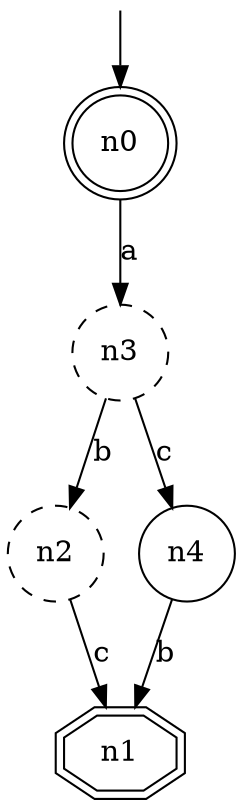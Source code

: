 digraph g {

	s0 [shape="doublecircle" label="n0"];
	s1 [shape="doubleoctagon" label="n1"];
	s2 [shape="circle" style="dashed" label="n2"];
	s3 [shape="circle" style="dashed" label="n3"];
	s4 [shape="circle" label="n4"];
	s0 -> s3 [label="a"];
	s2 -> s1 [label="c"];
	s3 -> s2 [label="b"];
	s3 -> s4 [label="c"];
	s4 -> s1 [label="b"];

__start0 [label="" shape="none" width="0" height="0"];
__start0 -> s0;

}
